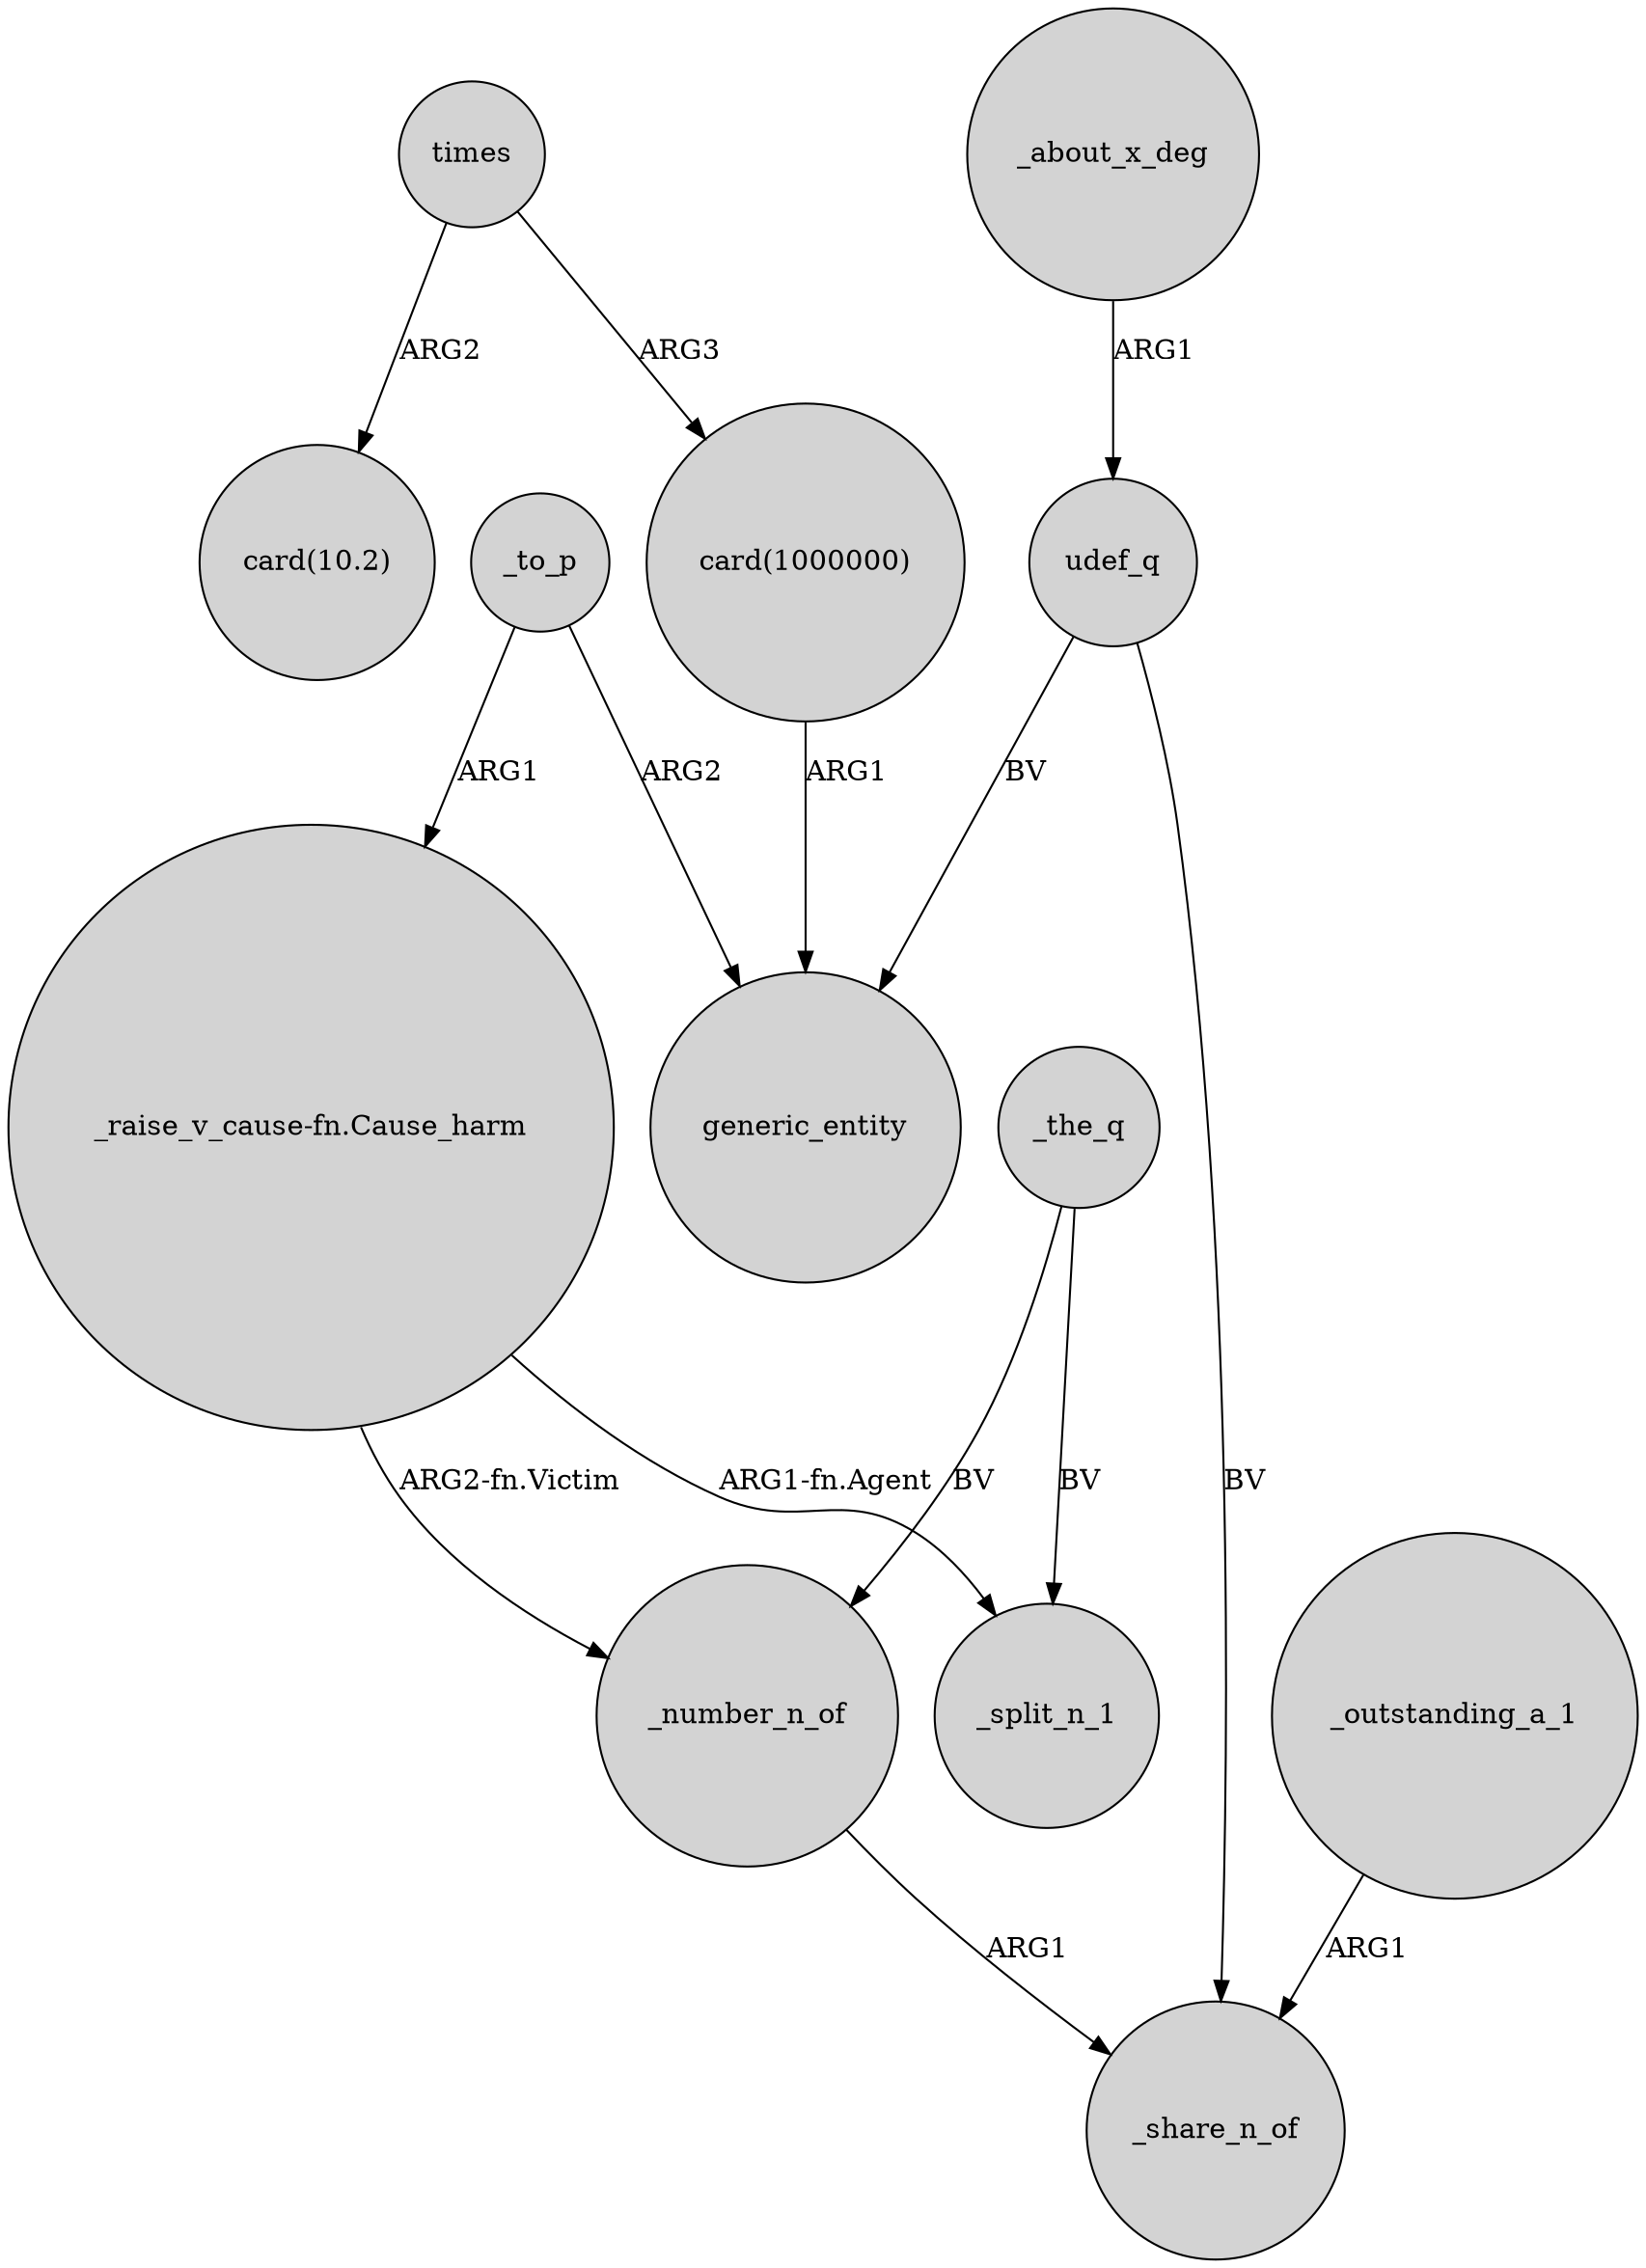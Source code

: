 digraph {
	node [shape=circle style=filled]
	times -> "card(1000000)" [label=ARG3]
	_the_q -> _split_n_1 [label=BV]
	_to_p -> generic_entity [label=ARG2]
	udef_q -> _share_n_of [label=BV]
	_to_p -> "_raise_v_cause-fn.Cause_harm" [label=ARG1]
	_number_n_of -> _share_n_of [label=ARG1]
	_the_q -> _number_n_of [label=BV]
	udef_q -> generic_entity [label=BV]
	times -> "card(10.2)" [label=ARG2]
	_about_x_deg -> udef_q [label=ARG1]
	_outstanding_a_1 -> _share_n_of [label=ARG1]
	"_raise_v_cause-fn.Cause_harm" -> _split_n_1 [label="ARG1-fn.Agent"]
	"card(1000000)" -> generic_entity [label=ARG1]
	"_raise_v_cause-fn.Cause_harm" -> _number_n_of [label="ARG2-fn.Victim"]
}
